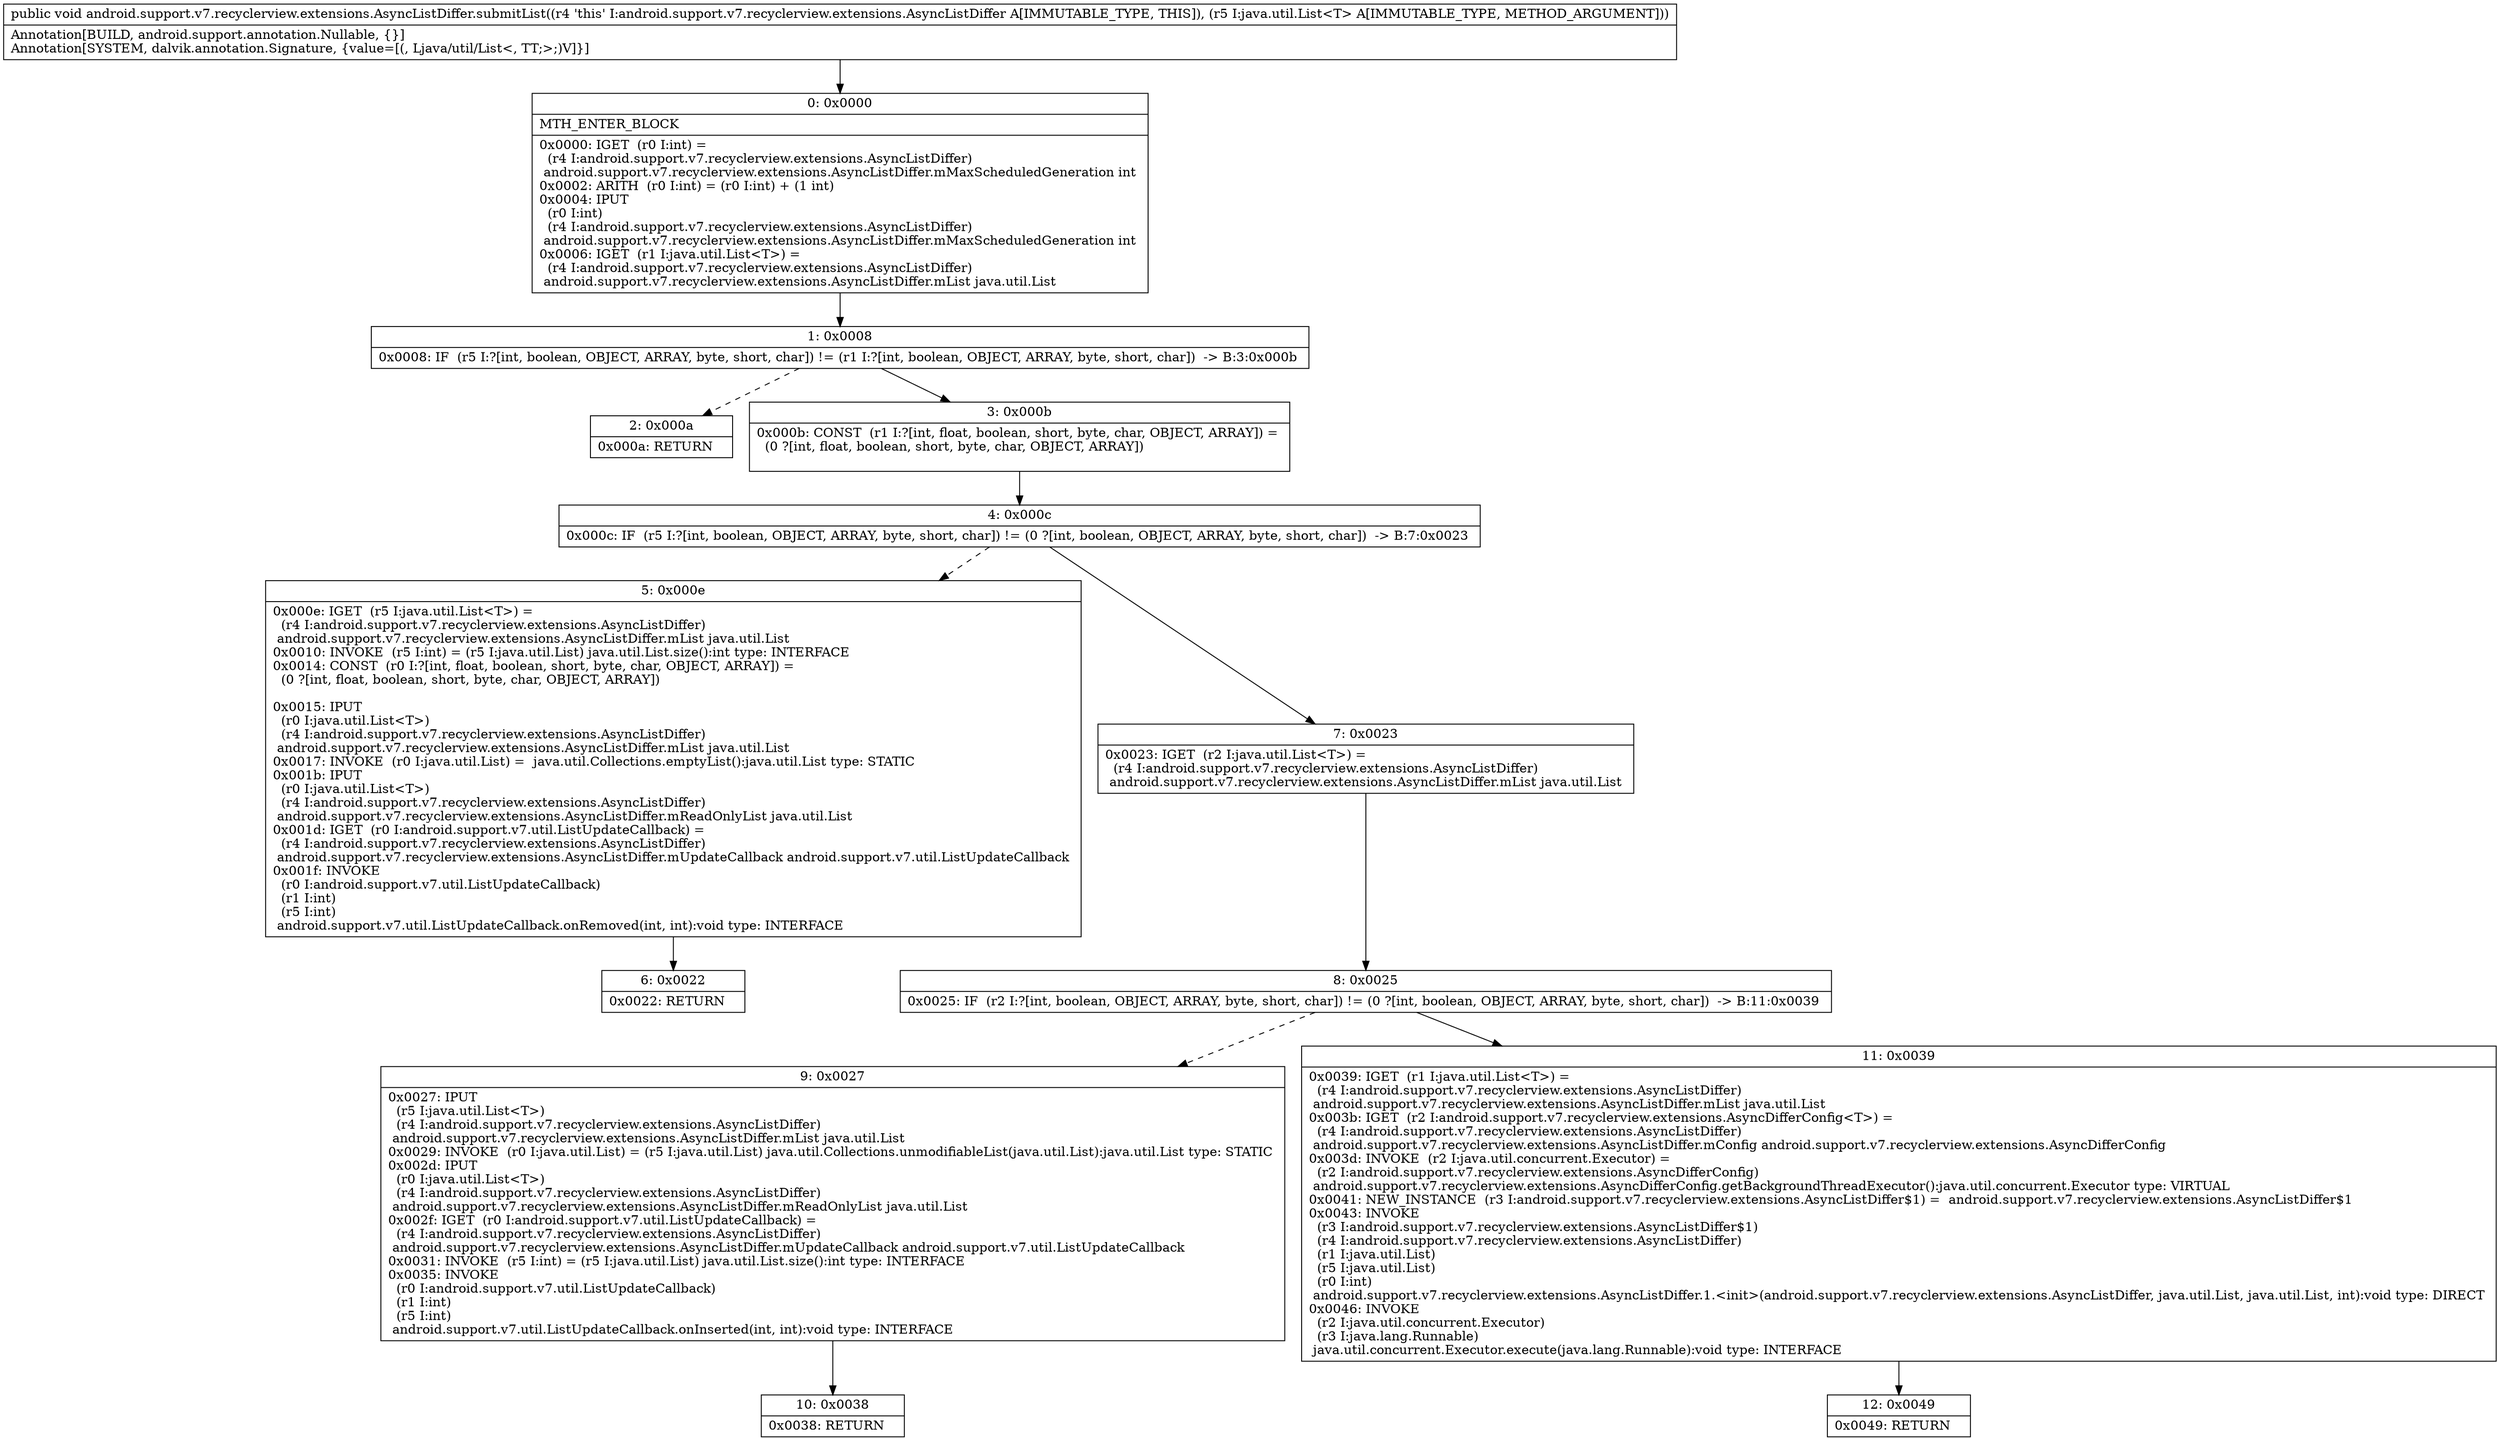 digraph "CFG forandroid.support.v7.recyclerview.extensions.AsyncListDiffer.submitList(Ljava\/util\/List;)V" {
Node_0 [shape=record,label="{0\:\ 0x0000|MTH_ENTER_BLOCK\l|0x0000: IGET  (r0 I:int) = \l  (r4 I:android.support.v7.recyclerview.extensions.AsyncListDiffer)\l android.support.v7.recyclerview.extensions.AsyncListDiffer.mMaxScheduledGeneration int \l0x0002: ARITH  (r0 I:int) = (r0 I:int) + (1 int) \l0x0004: IPUT  \l  (r0 I:int)\l  (r4 I:android.support.v7.recyclerview.extensions.AsyncListDiffer)\l android.support.v7.recyclerview.extensions.AsyncListDiffer.mMaxScheduledGeneration int \l0x0006: IGET  (r1 I:java.util.List\<T\>) = \l  (r4 I:android.support.v7.recyclerview.extensions.AsyncListDiffer)\l android.support.v7.recyclerview.extensions.AsyncListDiffer.mList java.util.List \l}"];
Node_1 [shape=record,label="{1\:\ 0x0008|0x0008: IF  (r5 I:?[int, boolean, OBJECT, ARRAY, byte, short, char]) != (r1 I:?[int, boolean, OBJECT, ARRAY, byte, short, char])  \-\> B:3:0x000b \l}"];
Node_2 [shape=record,label="{2\:\ 0x000a|0x000a: RETURN   \l}"];
Node_3 [shape=record,label="{3\:\ 0x000b|0x000b: CONST  (r1 I:?[int, float, boolean, short, byte, char, OBJECT, ARRAY]) = \l  (0 ?[int, float, boolean, short, byte, char, OBJECT, ARRAY])\l \l}"];
Node_4 [shape=record,label="{4\:\ 0x000c|0x000c: IF  (r5 I:?[int, boolean, OBJECT, ARRAY, byte, short, char]) != (0 ?[int, boolean, OBJECT, ARRAY, byte, short, char])  \-\> B:7:0x0023 \l}"];
Node_5 [shape=record,label="{5\:\ 0x000e|0x000e: IGET  (r5 I:java.util.List\<T\>) = \l  (r4 I:android.support.v7.recyclerview.extensions.AsyncListDiffer)\l android.support.v7.recyclerview.extensions.AsyncListDiffer.mList java.util.List \l0x0010: INVOKE  (r5 I:int) = (r5 I:java.util.List) java.util.List.size():int type: INTERFACE \l0x0014: CONST  (r0 I:?[int, float, boolean, short, byte, char, OBJECT, ARRAY]) = \l  (0 ?[int, float, boolean, short, byte, char, OBJECT, ARRAY])\l \l0x0015: IPUT  \l  (r0 I:java.util.List\<T\>)\l  (r4 I:android.support.v7.recyclerview.extensions.AsyncListDiffer)\l android.support.v7.recyclerview.extensions.AsyncListDiffer.mList java.util.List \l0x0017: INVOKE  (r0 I:java.util.List) =  java.util.Collections.emptyList():java.util.List type: STATIC \l0x001b: IPUT  \l  (r0 I:java.util.List\<T\>)\l  (r4 I:android.support.v7.recyclerview.extensions.AsyncListDiffer)\l android.support.v7.recyclerview.extensions.AsyncListDiffer.mReadOnlyList java.util.List \l0x001d: IGET  (r0 I:android.support.v7.util.ListUpdateCallback) = \l  (r4 I:android.support.v7.recyclerview.extensions.AsyncListDiffer)\l android.support.v7.recyclerview.extensions.AsyncListDiffer.mUpdateCallback android.support.v7.util.ListUpdateCallback \l0x001f: INVOKE  \l  (r0 I:android.support.v7.util.ListUpdateCallback)\l  (r1 I:int)\l  (r5 I:int)\l android.support.v7.util.ListUpdateCallback.onRemoved(int, int):void type: INTERFACE \l}"];
Node_6 [shape=record,label="{6\:\ 0x0022|0x0022: RETURN   \l}"];
Node_7 [shape=record,label="{7\:\ 0x0023|0x0023: IGET  (r2 I:java.util.List\<T\>) = \l  (r4 I:android.support.v7.recyclerview.extensions.AsyncListDiffer)\l android.support.v7.recyclerview.extensions.AsyncListDiffer.mList java.util.List \l}"];
Node_8 [shape=record,label="{8\:\ 0x0025|0x0025: IF  (r2 I:?[int, boolean, OBJECT, ARRAY, byte, short, char]) != (0 ?[int, boolean, OBJECT, ARRAY, byte, short, char])  \-\> B:11:0x0039 \l}"];
Node_9 [shape=record,label="{9\:\ 0x0027|0x0027: IPUT  \l  (r5 I:java.util.List\<T\>)\l  (r4 I:android.support.v7.recyclerview.extensions.AsyncListDiffer)\l android.support.v7.recyclerview.extensions.AsyncListDiffer.mList java.util.List \l0x0029: INVOKE  (r0 I:java.util.List) = (r5 I:java.util.List) java.util.Collections.unmodifiableList(java.util.List):java.util.List type: STATIC \l0x002d: IPUT  \l  (r0 I:java.util.List\<T\>)\l  (r4 I:android.support.v7.recyclerview.extensions.AsyncListDiffer)\l android.support.v7.recyclerview.extensions.AsyncListDiffer.mReadOnlyList java.util.List \l0x002f: IGET  (r0 I:android.support.v7.util.ListUpdateCallback) = \l  (r4 I:android.support.v7.recyclerview.extensions.AsyncListDiffer)\l android.support.v7.recyclerview.extensions.AsyncListDiffer.mUpdateCallback android.support.v7.util.ListUpdateCallback \l0x0031: INVOKE  (r5 I:int) = (r5 I:java.util.List) java.util.List.size():int type: INTERFACE \l0x0035: INVOKE  \l  (r0 I:android.support.v7.util.ListUpdateCallback)\l  (r1 I:int)\l  (r5 I:int)\l android.support.v7.util.ListUpdateCallback.onInserted(int, int):void type: INTERFACE \l}"];
Node_10 [shape=record,label="{10\:\ 0x0038|0x0038: RETURN   \l}"];
Node_11 [shape=record,label="{11\:\ 0x0039|0x0039: IGET  (r1 I:java.util.List\<T\>) = \l  (r4 I:android.support.v7.recyclerview.extensions.AsyncListDiffer)\l android.support.v7.recyclerview.extensions.AsyncListDiffer.mList java.util.List \l0x003b: IGET  (r2 I:android.support.v7.recyclerview.extensions.AsyncDifferConfig\<T\>) = \l  (r4 I:android.support.v7.recyclerview.extensions.AsyncListDiffer)\l android.support.v7.recyclerview.extensions.AsyncListDiffer.mConfig android.support.v7.recyclerview.extensions.AsyncDifferConfig \l0x003d: INVOKE  (r2 I:java.util.concurrent.Executor) = \l  (r2 I:android.support.v7.recyclerview.extensions.AsyncDifferConfig)\l android.support.v7.recyclerview.extensions.AsyncDifferConfig.getBackgroundThreadExecutor():java.util.concurrent.Executor type: VIRTUAL \l0x0041: NEW_INSTANCE  (r3 I:android.support.v7.recyclerview.extensions.AsyncListDiffer$1) =  android.support.v7.recyclerview.extensions.AsyncListDiffer$1 \l0x0043: INVOKE  \l  (r3 I:android.support.v7.recyclerview.extensions.AsyncListDiffer$1)\l  (r4 I:android.support.v7.recyclerview.extensions.AsyncListDiffer)\l  (r1 I:java.util.List)\l  (r5 I:java.util.List)\l  (r0 I:int)\l android.support.v7.recyclerview.extensions.AsyncListDiffer.1.\<init\>(android.support.v7.recyclerview.extensions.AsyncListDiffer, java.util.List, java.util.List, int):void type: DIRECT \l0x0046: INVOKE  \l  (r2 I:java.util.concurrent.Executor)\l  (r3 I:java.lang.Runnable)\l java.util.concurrent.Executor.execute(java.lang.Runnable):void type: INTERFACE \l}"];
Node_12 [shape=record,label="{12\:\ 0x0049|0x0049: RETURN   \l}"];
MethodNode[shape=record,label="{public void android.support.v7.recyclerview.extensions.AsyncListDiffer.submitList((r4 'this' I:android.support.v7.recyclerview.extensions.AsyncListDiffer A[IMMUTABLE_TYPE, THIS]), (r5 I:java.util.List\<T\> A[IMMUTABLE_TYPE, METHOD_ARGUMENT]))  | Annotation[BUILD, android.support.annotation.Nullable, \{\}]\lAnnotation[SYSTEM, dalvik.annotation.Signature, \{value=[(, Ljava\/util\/List\<, TT;\>;)V]\}]\l}"];
MethodNode -> Node_0;
Node_0 -> Node_1;
Node_1 -> Node_2[style=dashed];
Node_1 -> Node_3;
Node_3 -> Node_4;
Node_4 -> Node_5[style=dashed];
Node_4 -> Node_7;
Node_5 -> Node_6;
Node_7 -> Node_8;
Node_8 -> Node_9[style=dashed];
Node_8 -> Node_11;
Node_9 -> Node_10;
Node_11 -> Node_12;
}


